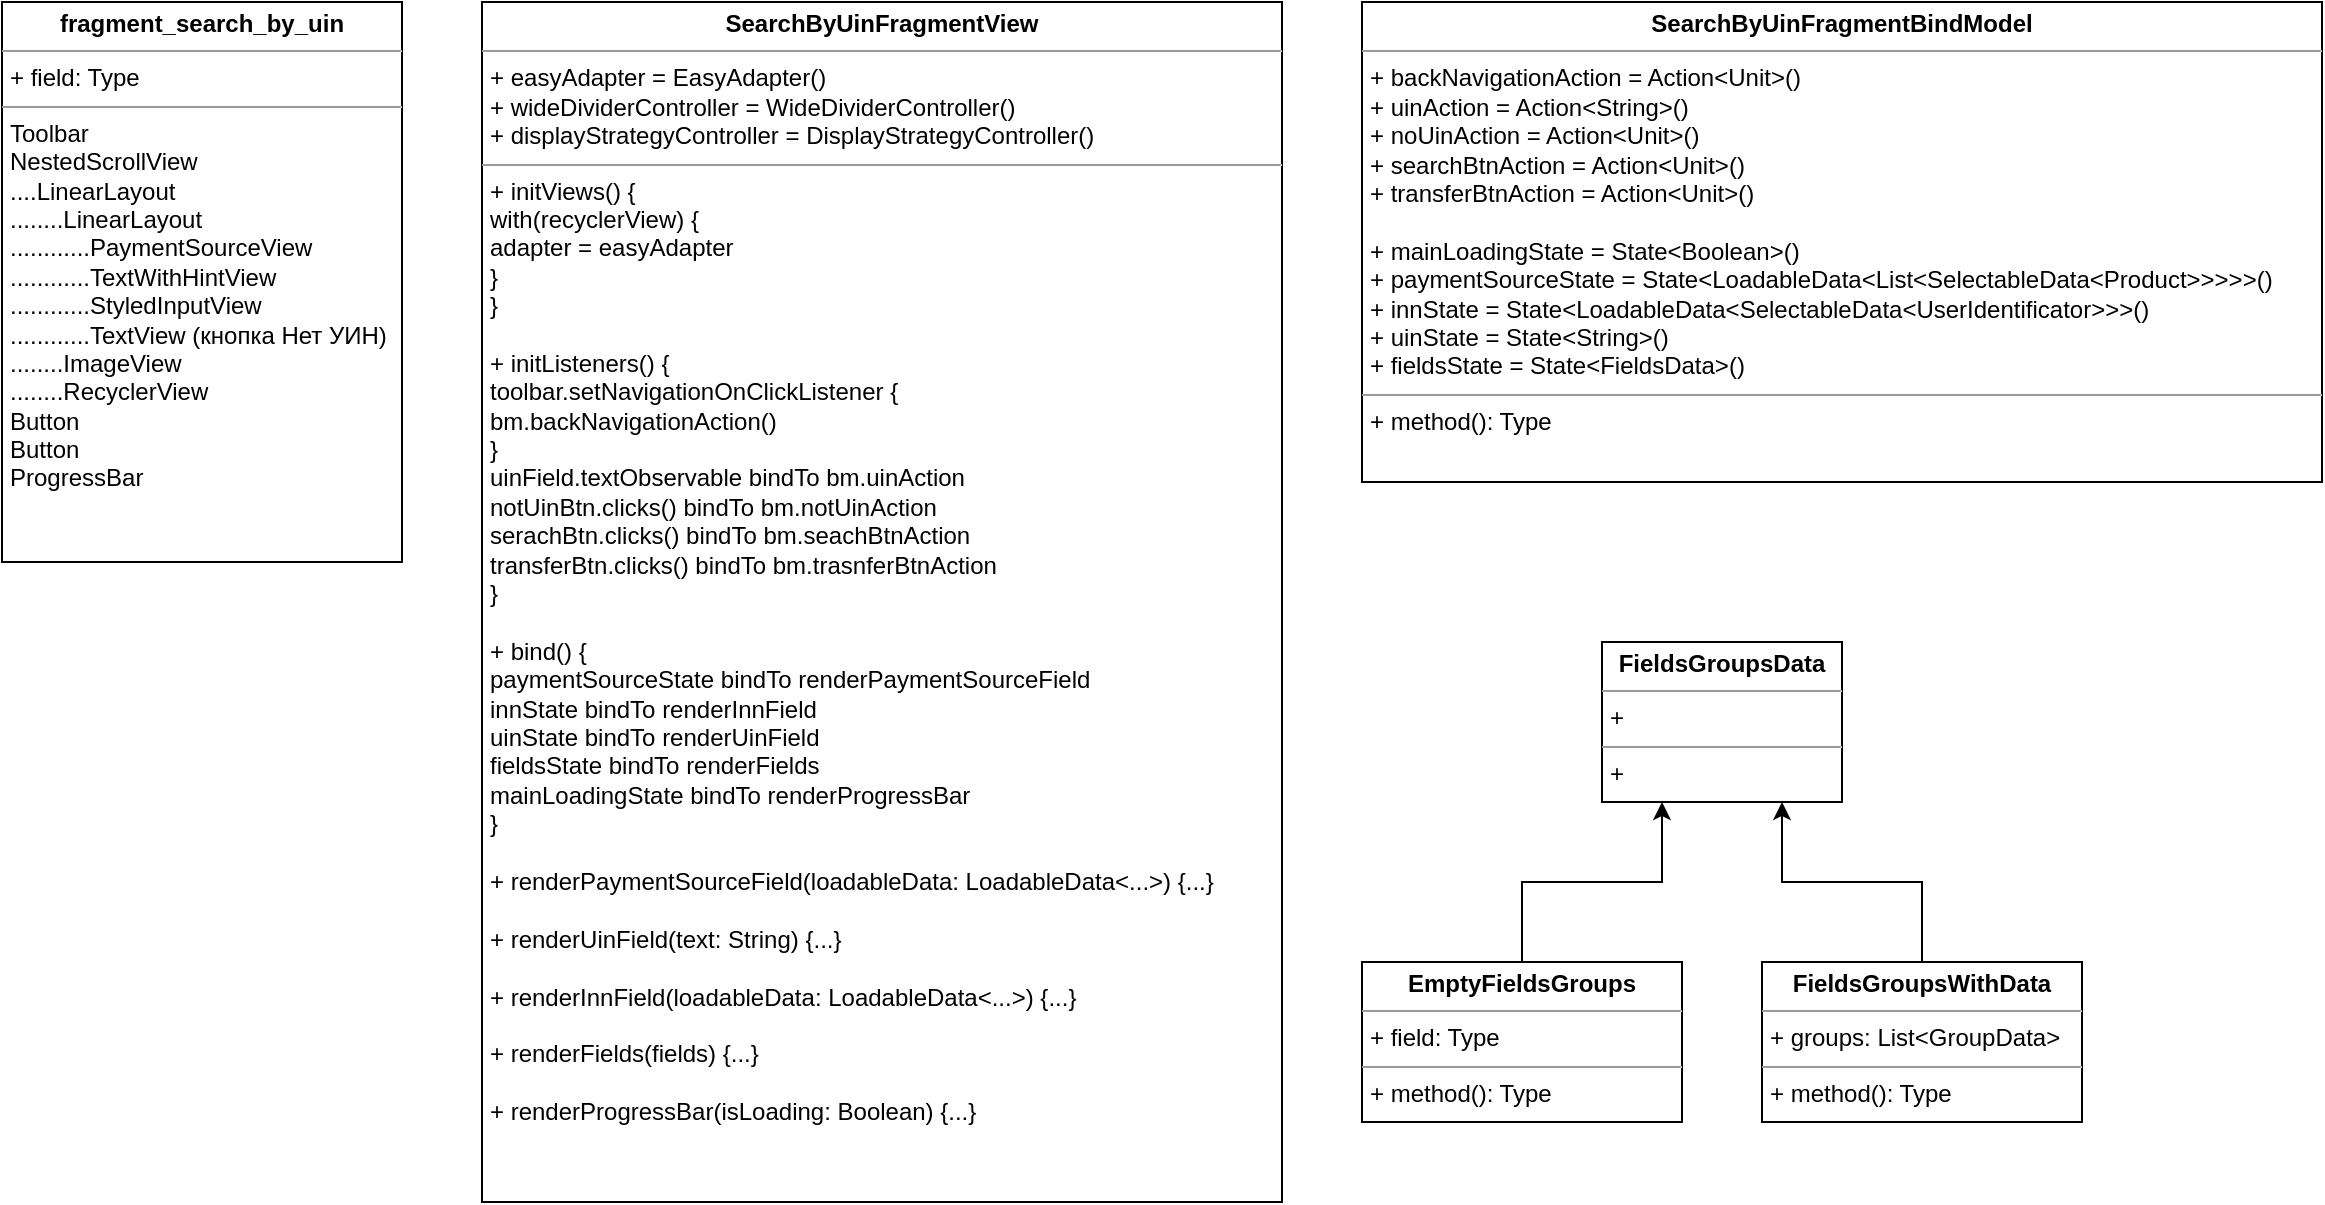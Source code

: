 <mxfile version="20.4.0" type="github">
  <diagram id="2Kyve5OttmHKondvkf3b" name="Страница 1">
    <mxGraphModel dx="823" dy="557" grid="1" gridSize="10" guides="1" tooltips="1" connect="1" arrows="1" fold="1" page="1" pageScale="1" pageWidth="827" pageHeight="1169" math="0" shadow="0">
      <root>
        <mxCell id="0" />
        <mxCell id="1" parent="0" />
        <mxCell id="yFQe9bteWks92KJz_tPR-1" value="&lt;p style=&quot;margin:0px;margin-top:4px;text-align:center;&quot;&gt;&lt;b&gt;fragment_search_by_uin&lt;/b&gt;&lt;/p&gt;&lt;hr size=&quot;1&quot;&gt;&lt;p style=&quot;margin:0px;margin-left:4px;&quot;&gt;+ field: Type&lt;/p&gt;&lt;hr size=&quot;1&quot;&gt;&lt;p style=&quot;margin:0px;margin-left:4px;&quot;&gt;Toolbar&lt;/p&gt;&lt;p style=&quot;margin:0px;margin-left:4px;&quot;&gt;NestedScrollView&lt;/p&gt;&lt;p style=&quot;margin:0px;margin-left:4px;&quot;&gt;....LinearLayout&lt;/p&gt;&lt;p style=&quot;margin:0px;margin-left:4px;&quot;&gt;........LinearLayout&lt;br&gt;&lt;/p&gt;&lt;p style=&quot;margin:0px;margin-left:4px;&quot;&gt;............PaymentSourceView&lt;/p&gt;&lt;p style=&quot;margin:0px;margin-left:4px;&quot;&gt;............TextWithHintView&lt;/p&gt;&lt;p style=&quot;margin:0px;margin-left:4px;&quot;&gt;............StyledInputView&lt;/p&gt;&lt;p style=&quot;margin:0px;margin-left:4px;&quot;&gt;............TextView (кнопка Нет УИН)&lt;br&gt;&lt;/p&gt;&lt;p style=&quot;margin:0px;margin-left:4px;&quot;&gt;........ImageView&lt;/p&gt;&lt;p style=&quot;margin:0px;margin-left:4px;&quot;&gt;........RecyclerView&lt;/p&gt;&lt;p style=&quot;margin:0px;margin-left:4px;&quot;&gt;Button&lt;/p&gt;&lt;p style=&quot;margin:0px;margin-left:4px;&quot;&gt;Button&lt;/p&gt;&lt;p style=&quot;margin:0px;margin-left:4px;&quot;&gt;ProgressBar&lt;br&gt;&lt;/p&gt;&lt;p style=&quot;margin:0px;margin-left:4px;&quot;&gt;&lt;br&gt;&lt;/p&gt;" style="verticalAlign=top;align=left;overflow=fill;fontSize=12;fontFamily=Helvetica;html=1;" parent="1" vertex="1">
          <mxGeometry x="80" y="80" width="200" height="280" as="geometry" />
        </mxCell>
        <mxCell id="65-z9aODiT-qtnd0e328-1" value="&lt;p style=&quot;margin:0px;margin-top:4px;text-align:center;&quot;&gt;&lt;b&gt;SearchByUinFragmentView&lt;/b&gt;&lt;/p&gt;&lt;hr size=&quot;1&quot;&gt;&lt;p style=&quot;margin:0px;margin-left:4px;&quot;&gt;+ easyAdapter = EasyAdapter()&lt;/p&gt;&lt;p style=&quot;margin:0px;margin-left:4px;&quot;&gt;+ wideDividerController = WideDividerController()&lt;/p&gt;&lt;p style=&quot;margin:0px;margin-left:4px;&quot;&gt;+ displayStrategyController = DisplayStrategyController()&lt;br&gt;&lt;/p&gt;&lt;hr size=&quot;1&quot;&gt;&lt;p style=&quot;margin:0px;margin-left:4px;&quot;&gt;+ initViews() {&lt;/p&gt;&lt;p style=&quot;margin:0px;margin-left:4px;&quot;&gt;with(recyclerView) {&lt;/p&gt;&lt;p style=&quot;margin:0px;margin-left:4px;&quot;&gt;adapter = easyAdapter&lt;br&gt;&lt;/p&gt;&lt;p style=&quot;margin:0px;margin-left:4px;&quot;&gt;}&lt;br&gt;&lt;/p&gt;&lt;p style=&quot;margin:0px;margin-left:4px;&quot;&gt;}&lt;/p&gt;&lt;p style=&quot;margin:0px;margin-left:4px;&quot;&gt;&lt;br&gt;&lt;/p&gt;&lt;p style=&quot;margin:0px;margin-left:4px;&quot;&gt;+ initListeners() {&lt;/p&gt;&lt;p style=&quot;margin:0px;margin-left:4px;&quot;&gt;toolbar.setNavigationOnClickListener {&lt;/p&gt;&lt;p style=&quot;margin:0px;margin-left:4px;&quot;&gt;bm.backNavigationAction()&lt;br&gt;&lt;/p&gt;&lt;p style=&quot;margin:0px;margin-left:4px;&quot;&gt;}&lt;/p&gt;&lt;p style=&quot;margin:0px;margin-left:4px;&quot;&gt;uinField.textObservable bindTo bm.uinAction&lt;br&gt;&lt;/p&gt;&lt;p style=&quot;margin:0px;margin-left:4px;&quot;&gt;notUinBtn.clicks() bindTo bm.notUinAction&lt;br&gt;&lt;/p&gt;&lt;p style=&quot;margin:0px;margin-left:4px;&quot;&gt;serachBtn.clicks() bindTo bm.seachBtnAction&lt;/p&gt;&lt;p style=&quot;margin:0px;margin-left:4px;&quot;&gt;transferBtn.clicks() bindTo bm.trasnferBtnAction&lt;/p&gt;&lt;p style=&quot;margin:0px;margin-left:4px;&quot;&gt;}&lt;/p&gt;&lt;p style=&quot;margin:0px;margin-left:4px;&quot;&gt;&lt;br&gt;&lt;/p&gt;&lt;p style=&quot;margin:0px;margin-left:4px;&quot;&gt;+ bind() {&lt;/p&gt;&lt;p style=&quot;margin:0px;margin-left:4px;&quot;&gt;paymentSourceState bindTo renderPaymentSourceField&lt;/p&gt;&lt;p style=&quot;margin:0px;margin-left:4px;&quot;&gt;innState bindTo renderInnField&lt;br&gt;&lt;/p&gt;&lt;p style=&quot;margin:0px;margin-left:4px;&quot;&gt;uinState bindTo renderUinField&lt;/p&gt;&lt;p style=&quot;margin:0px;margin-left:4px;&quot;&gt;fieldsState bindTo renderFields&lt;/p&gt;&lt;p style=&quot;margin:0px;margin-left:4px;&quot;&gt;mainLoadingState bindTo renderProgressBar&lt;br&gt;&lt;/p&gt;&lt;p style=&quot;margin:0px;margin-left:4px;&quot;&gt;}&lt;/p&gt;&lt;p style=&quot;margin:0px;margin-left:4px;&quot;&gt;&lt;br&gt;&lt;/p&gt;&lt;p style=&quot;margin:0px;margin-left:4px;&quot;&gt;+ renderPaymentSourceField(loadableData: LoadableData&amp;lt;...&amp;gt;) {...}&lt;br&gt;&lt;/p&gt;&lt;p style=&quot;margin:0px;margin-left:4px;&quot;&gt;&lt;br&gt;&lt;/p&gt;&lt;p style=&quot;margin:0px;margin-left:4px;&quot;&gt;+ renderUinField(text: String) {...}&lt;/p&gt;&lt;p style=&quot;margin:0px;margin-left:4px;&quot;&gt;&lt;br&gt;&lt;/p&gt;&lt;p style=&quot;margin:0px;margin-left:4px;&quot;&gt;+ renderInnField(loadableData: LoadableData&amp;lt;...&amp;gt;) {...}&lt;/p&gt;&lt;p style=&quot;margin:0px;margin-left:4px;&quot;&gt;&lt;br&gt;&lt;/p&gt;&lt;p style=&quot;margin:0px;margin-left:4px;&quot;&gt;+ renderFields(fields) {...}&lt;/p&gt;&lt;p style=&quot;margin:0px;margin-left:4px;&quot;&gt;&lt;br&gt;&lt;/p&gt;&lt;p style=&quot;margin:0px;margin-left:4px;&quot;&gt;+ renderProgressBar(isLoading: Boolean) {...}&lt;br&gt;&lt;/p&gt;&lt;p style=&quot;margin:0px;margin-left:4px;&quot;&gt;&lt;br&gt;&lt;/p&gt;&lt;p style=&quot;margin:0px;margin-left:4px;&quot;&gt;&lt;br&gt;&lt;/p&gt;" style="verticalAlign=top;align=left;overflow=fill;fontSize=12;fontFamily=Helvetica;html=1;" vertex="1" parent="1">
          <mxGeometry x="320" y="80" width="400" height="600" as="geometry" />
        </mxCell>
        <mxCell id="65-z9aODiT-qtnd0e328-2" value="&lt;p style=&quot;margin:0px;margin-top:4px;text-align:center;&quot;&gt;&lt;b&gt;SearchByUinFragmentBindModel&lt;/b&gt;&lt;/p&gt;&lt;hr size=&quot;1&quot;&gt;&lt;p style=&quot;margin:0px;margin-left:4px;&quot;&gt;+ backNavigationAction = Action&amp;lt;Unit&amp;gt;()&lt;/p&gt;&lt;p style=&quot;margin:0px;margin-left:4px;&quot;&gt;+ uinAction = Action&amp;lt;String&amp;gt;()&lt;br&gt;&lt;/p&gt;&lt;p style=&quot;margin:0px;margin-left:4px;&quot;&gt;+ noUinAction = Action&amp;lt;Unit&amp;gt;()&lt;br&gt;&lt;/p&gt;&lt;p style=&quot;margin:0px;margin-left:4px;&quot;&gt;+ searchBtnAction = Action&amp;lt;Unit&amp;gt;()&lt;/p&gt;&lt;p style=&quot;margin:0px;margin-left:4px;&quot;&gt;+ transferBtnAction = Action&amp;lt;Unit&amp;gt;()&lt;/p&gt;&lt;p style=&quot;margin:0px;margin-left:4px;&quot;&gt;&lt;br&gt;&lt;/p&gt;&lt;p style=&quot;margin:0px;margin-left:4px;&quot;&gt;+ mainLoadingState = State&amp;lt;Boolean&amp;gt;()&lt;/p&gt;&lt;p style=&quot;margin:0px;margin-left:4px;&quot;&gt;+ paymentSourceState = State&amp;lt;LoadableData&amp;lt;List&amp;lt;SelectableData&amp;lt;Product&amp;gt;&amp;gt;&amp;gt;&amp;gt;&amp;gt;()&lt;/p&gt;&lt;p style=&quot;margin:0px;margin-left:4px;&quot;&gt;+ innState = State&amp;lt;LoadableData&amp;lt;SelectableData&amp;lt;UserIdentificator&amp;gt;&amp;gt;&amp;gt;()&lt;/p&gt;&lt;p style=&quot;margin:0px;margin-left:4px;&quot;&gt;+ uinState = State&amp;lt;String&amp;gt;()&lt;/p&gt;&lt;p style=&quot;margin:0px;margin-left:4px;&quot;&gt;+ fieldsState = State&amp;lt;FieldsData&amp;gt;()&lt;br&gt;&lt;/p&gt;&lt;hr size=&quot;1&quot;&gt;&lt;p style=&quot;margin:0px;margin-left:4px;&quot;&gt;+ method(): Type&lt;/p&gt;" style="verticalAlign=top;align=left;overflow=fill;fontSize=12;fontFamily=Helvetica;html=1;" vertex="1" parent="1">
          <mxGeometry x="760" y="80" width="480" height="240" as="geometry" />
        </mxCell>
        <mxCell id="65-z9aODiT-qtnd0e328-3" value="&lt;p style=&quot;margin:0px;margin-top:4px;text-align:center;&quot;&gt;&lt;b&gt;FieldsGroupsData&lt;/b&gt;&lt;/p&gt;&lt;hr size=&quot;1&quot;&gt;&lt;p style=&quot;margin:0px;margin-left:4px;&quot;&gt;+ &lt;br&gt;&lt;/p&gt;&lt;hr size=&quot;1&quot;&gt;&lt;p style=&quot;margin:0px;margin-left:4px;&quot;&gt;+ &lt;br&gt;&lt;/p&gt;" style="verticalAlign=top;align=left;overflow=fill;fontSize=12;fontFamily=Helvetica;html=1;" vertex="1" parent="1">
          <mxGeometry x="880" y="400" width="120" height="80" as="geometry" />
        </mxCell>
        <mxCell id="65-z9aODiT-qtnd0e328-6" style="edgeStyle=orthogonalEdgeStyle;rounded=0;orthogonalLoop=1;jettySize=auto;html=1;entryX=0.25;entryY=1;entryDx=0;entryDy=0;" edge="1" parent="1" source="65-z9aODiT-qtnd0e328-4" target="65-z9aODiT-qtnd0e328-3">
          <mxGeometry relative="1" as="geometry" />
        </mxCell>
        <mxCell id="65-z9aODiT-qtnd0e328-4" value="&lt;p style=&quot;margin:0px;margin-top:4px;text-align:center;&quot;&gt;&lt;b&gt;EmptyFieldsGroups&lt;/b&gt;&lt;/p&gt;&lt;hr size=&quot;1&quot;&gt;&lt;p style=&quot;margin:0px;margin-left:4px;&quot;&gt;+ field: Type&lt;/p&gt;&lt;hr size=&quot;1&quot;&gt;&lt;p style=&quot;margin:0px;margin-left:4px;&quot;&gt;+ method(): Type&lt;/p&gt;" style="verticalAlign=top;align=left;overflow=fill;fontSize=12;fontFamily=Helvetica;html=1;" vertex="1" parent="1">
          <mxGeometry x="760" y="560" width="160" height="80" as="geometry" />
        </mxCell>
        <mxCell id="65-z9aODiT-qtnd0e328-7" style="edgeStyle=orthogonalEdgeStyle;rounded=0;orthogonalLoop=1;jettySize=auto;html=1;entryX=0.75;entryY=1;entryDx=0;entryDy=0;" edge="1" parent="1" source="65-z9aODiT-qtnd0e328-5" target="65-z9aODiT-qtnd0e328-3">
          <mxGeometry relative="1" as="geometry" />
        </mxCell>
        <mxCell id="65-z9aODiT-qtnd0e328-5" value="&lt;p style=&quot;margin:0px;margin-top:4px;text-align:center;&quot;&gt;&lt;b&gt;FieldsGroupsWithData&lt;/b&gt;&lt;/p&gt;&lt;hr size=&quot;1&quot;&gt;&lt;p style=&quot;margin:0px;margin-left:4px;&quot;&gt;+ groups: List&amp;lt;GroupData&amp;gt;&lt;br&gt;&lt;/p&gt;&lt;hr size=&quot;1&quot;&gt;&lt;p style=&quot;margin:0px;margin-left:4px;&quot;&gt;+ method(): Type&lt;/p&gt;" style="verticalAlign=top;align=left;overflow=fill;fontSize=12;fontFamily=Helvetica;html=1;" vertex="1" parent="1">
          <mxGeometry x="960" y="560" width="160" height="80" as="geometry" />
        </mxCell>
      </root>
    </mxGraphModel>
  </diagram>
</mxfile>
